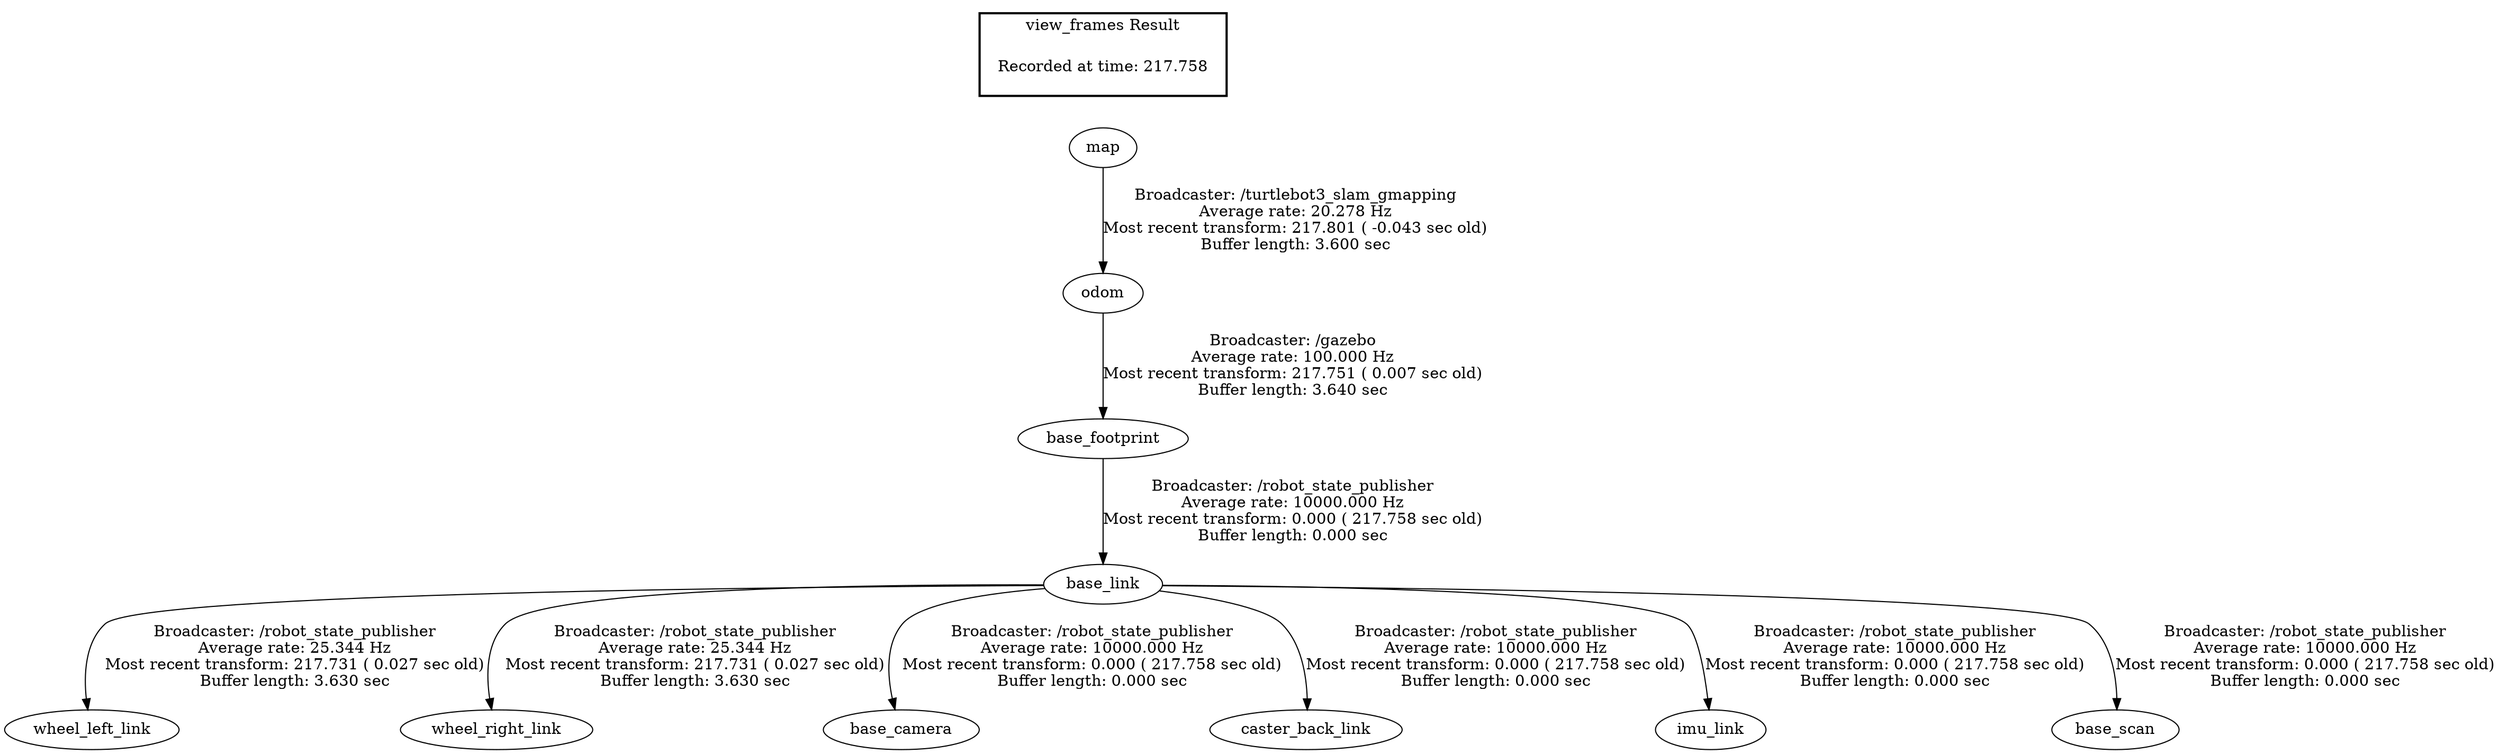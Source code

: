 digraph G {
"base_link" -> "wheel_left_link"[label="Broadcaster: /robot_state_publisher\nAverage rate: 25.344 Hz\nMost recent transform: 217.731 ( 0.027 sec old)\nBuffer length: 3.630 sec\n"];
"base_footprint" -> "base_link"[label="Broadcaster: /robot_state_publisher\nAverage rate: 10000.000 Hz\nMost recent transform: 0.000 ( 217.758 sec old)\nBuffer length: 0.000 sec\n"];
"base_link" -> "wheel_right_link"[label="Broadcaster: /robot_state_publisher\nAverage rate: 25.344 Hz\nMost recent transform: 217.731 ( 0.027 sec old)\nBuffer length: 3.630 sec\n"];
"odom" -> "base_footprint"[label="Broadcaster: /gazebo\nAverage rate: 100.000 Hz\nMost recent transform: 217.751 ( 0.007 sec old)\nBuffer length: 3.640 sec\n"];
"map" -> "odom"[label="Broadcaster: /turtlebot3_slam_gmapping\nAverage rate: 20.278 Hz\nMost recent transform: 217.801 ( -0.043 sec old)\nBuffer length: 3.600 sec\n"];
"base_link" -> "base_camera"[label="Broadcaster: /robot_state_publisher\nAverage rate: 10000.000 Hz\nMost recent transform: 0.000 ( 217.758 sec old)\nBuffer length: 0.000 sec\n"];
"base_link" -> "caster_back_link"[label="Broadcaster: /robot_state_publisher\nAverage rate: 10000.000 Hz\nMost recent transform: 0.000 ( 217.758 sec old)\nBuffer length: 0.000 sec\n"];
"base_link" -> "imu_link"[label="Broadcaster: /robot_state_publisher\nAverage rate: 10000.000 Hz\nMost recent transform: 0.000 ( 217.758 sec old)\nBuffer length: 0.000 sec\n"];
"base_link" -> "base_scan"[label="Broadcaster: /robot_state_publisher\nAverage rate: 10000.000 Hz\nMost recent transform: 0.000 ( 217.758 sec old)\nBuffer length: 0.000 sec\n"];
edge [style=invis];
 subgraph cluster_legend { style=bold; color=black; label ="view_frames Result";
"Recorded at time: 217.758"[ shape=plaintext ] ;
 }->"map";
}